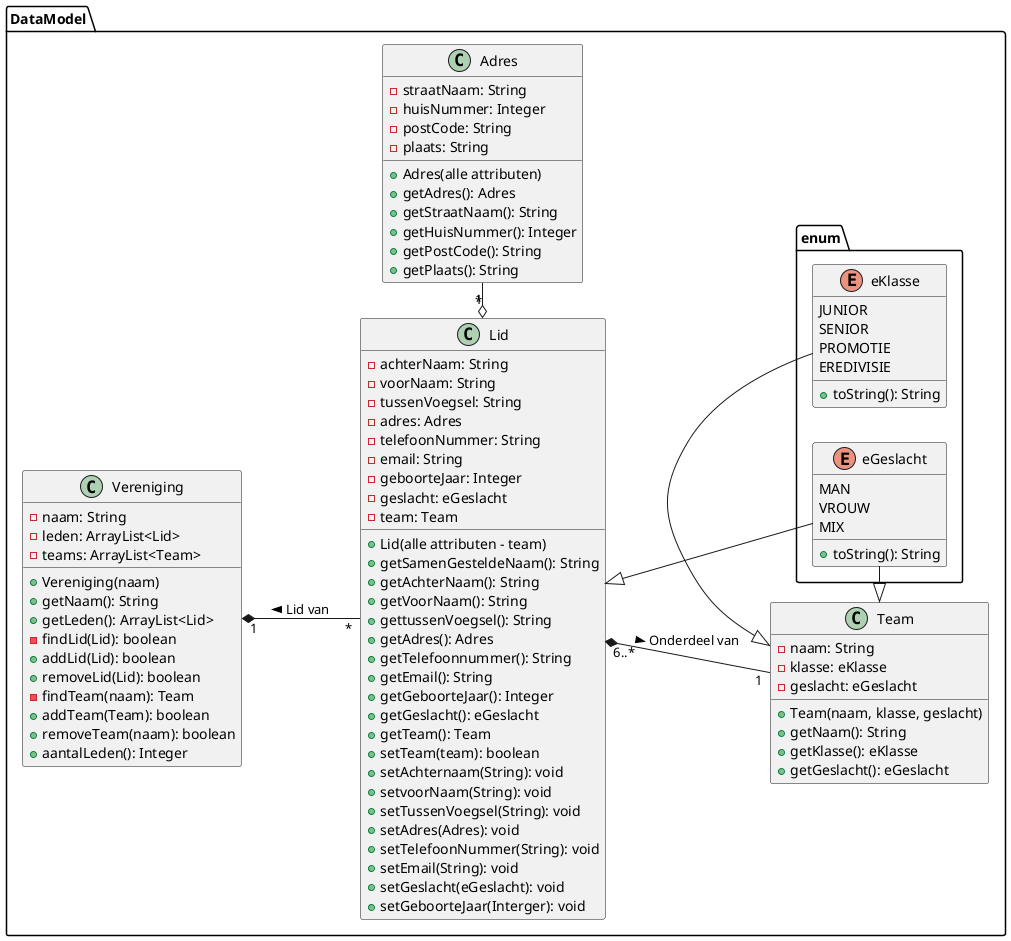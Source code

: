 @startuml
'https://plantuml.com/class-diagram
'!theme materia
left to right direction
package DataModel {
class Vereniging {
    -naam: String
    -leden: ArrayList<Lid>
    -teams: ArrayList<Team>
    +Vereniging(naam)
    +getNaam(): String
    +getLeden(): ArrayList<Lid>
    -findLid(Lid): boolean
    +addLid(Lid): boolean
    +removeLid(Lid): boolean
    -findTeam(naam): Team
    +addTeam(Team): boolean
    +removeTeam(naam): boolean
    +aantalLeden(): Integer
}

class Lid {
    -achterNaam: String
    -voorNaam: String
    -tussenVoegsel: String
    -adres: Adres
    -telefoonNummer: String
    -email: String
    -geboorteJaar: Integer
    -geslacht: eGeslacht
    -team: Team
    +Lid(alle attributen - team)
    +getSamenGesteldeNaam(): String
    +getAchterNaam(): String
    +getVoorNaam(): String
    +gettussenVoegsel(): String
    +getAdres(): Adres
    +getTelefoonnummer(): String
    +getEmail(): String
    +getGeboorteJaar(): Integer
    +getGeslacht(): eGeslacht
    +getTeam(): Team
    +setTeam(team): boolean
    +setAchternaam(String): void
    +setvoorNaam(String): void
    +setTussenVoegsel(String): void
    +setAdres(Adres): void
    +setTelefoonNummer(String): void
    +setEmail(String): void
    +setGeslacht(eGeslacht): void
    +setGeboorteJaar(Interger): void
}

class Team {
    -naam: String
    -klasse: eKlasse
    -geslacht: eGeslacht
    +Team(naam, klasse, geslacht)
    +getNaam(): String
    +getKlasse(): eKlasse
    +getGeslacht(): eGeslacht

}

class Adres {
    -straatNaam: String
    -huisNummer: Integer
    -postCode: String
    -plaats: String
    +Adres(alle attributen)
    +getAdres(): Adres
    +getStraatNaam(): String
    +getHuisNummer(): Integer
    +getPostCode(): String
    +getPlaats(): String
}

package enum {
enum eGeslacht {
    MAN
    VROUW
    MIX
    +toString(): String
}


enum eKlasse {
      JUNIOR
      SENIOR
      PROMOTIE
      EREDIVISIE
      +toString(): String
}

}
}

Team <|- eKlasse
Team <|- eGeslacht
Lid <|- eGeslacht
Lid "6..*" *-- "1" Team : > Onderdeel van
Vereniging "1" *-- "*" Lid : < Lid van
Lid "*" o- "1" Adres

@enduml